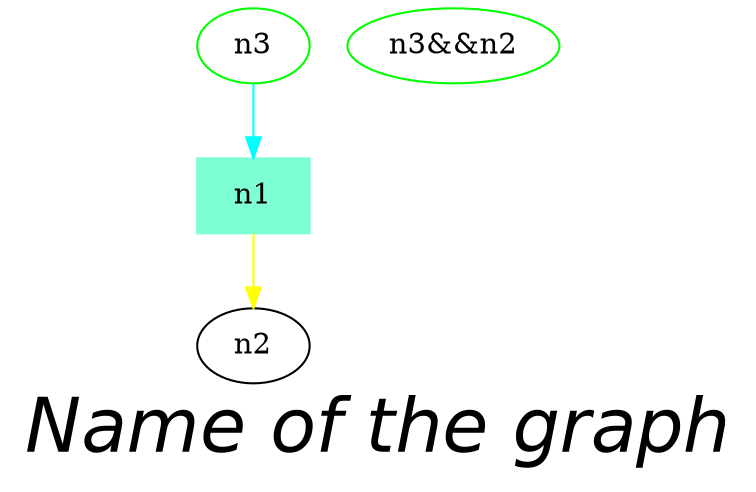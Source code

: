 digraph foo {
    graph [label="Name of the graph", fontname = "Helvetica-Oblique",
		fontsize = 36];
    n1 [color=aquamarine, b=3, a=4, style=filled, shape=polygon];
    n2 ;
    n3 [color=green, label="n3", a=3];
    n4 [color=green, label="n3&&n2", a=toto];
    n1 -> n2 [color=yellow, b=2, a=5, splines=curved];
    n3 -> n1 [color=cyan, b=1];
}
